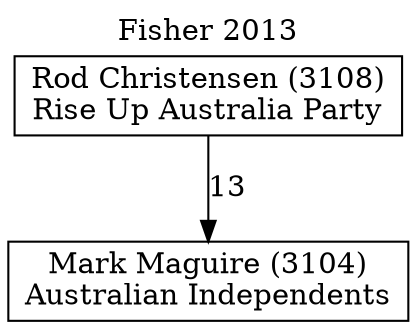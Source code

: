 // House preference flow
digraph "Mark Maguire (3104)_Fisher_2013" {
	graph [label="Fisher 2013" labelloc=t mclimit=10]
	node [shape=box]
	"Mark Maguire (3104)" [label="Mark Maguire (3104)
Australian Independents"]
	"Rod Christensen (3108)" [label="Rod Christensen (3108)
Rise Up Australia Party"]
	"Rod Christensen (3108)" -> "Mark Maguire (3104)" [label=13]
}
